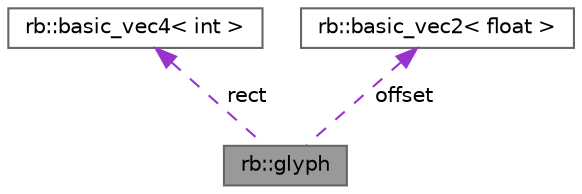 digraph "rb::glyph"
{
 // LATEX_PDF_SIZE
  bgcolor="transparent";
  edge [fontname=Helvetica,fontsize=10,labelfontname=Helvetica,labelfontsize=10];
  node [fontname=Helvetica,fontsize=10,shape=box,height=0.2,width=0.4];
  Node1 [label="rb::glyph",height=0.2,width=0.4,color="gray40", fillcolor="grey60", style="filled", fontcolor="black",tooltip="Structure describing a font glyph."];
  Node2 -> Node1 [dir="back",color="darkorchid3",style="dashed",label=" rect" ];
  Node2 [label="rb::basic_vec4\< int \>",height=0.2,width=0.4,color="gray40", fillcolor="white", style="filled",URL="$structrb_1_1basic__vec4.html",tooltip=" "];
  Node3 -> Node1 [dir="back",color="darkorchid3",style="dashed",label=" offset" ];
  Node3 [label="rb::basic_vec2\< float \>",height=0.2,width=0.4,color="gray40", fillcolor="white", style="filled",URL="$structrb_1_1basic__vec2.html",tooltip=" "];
}
